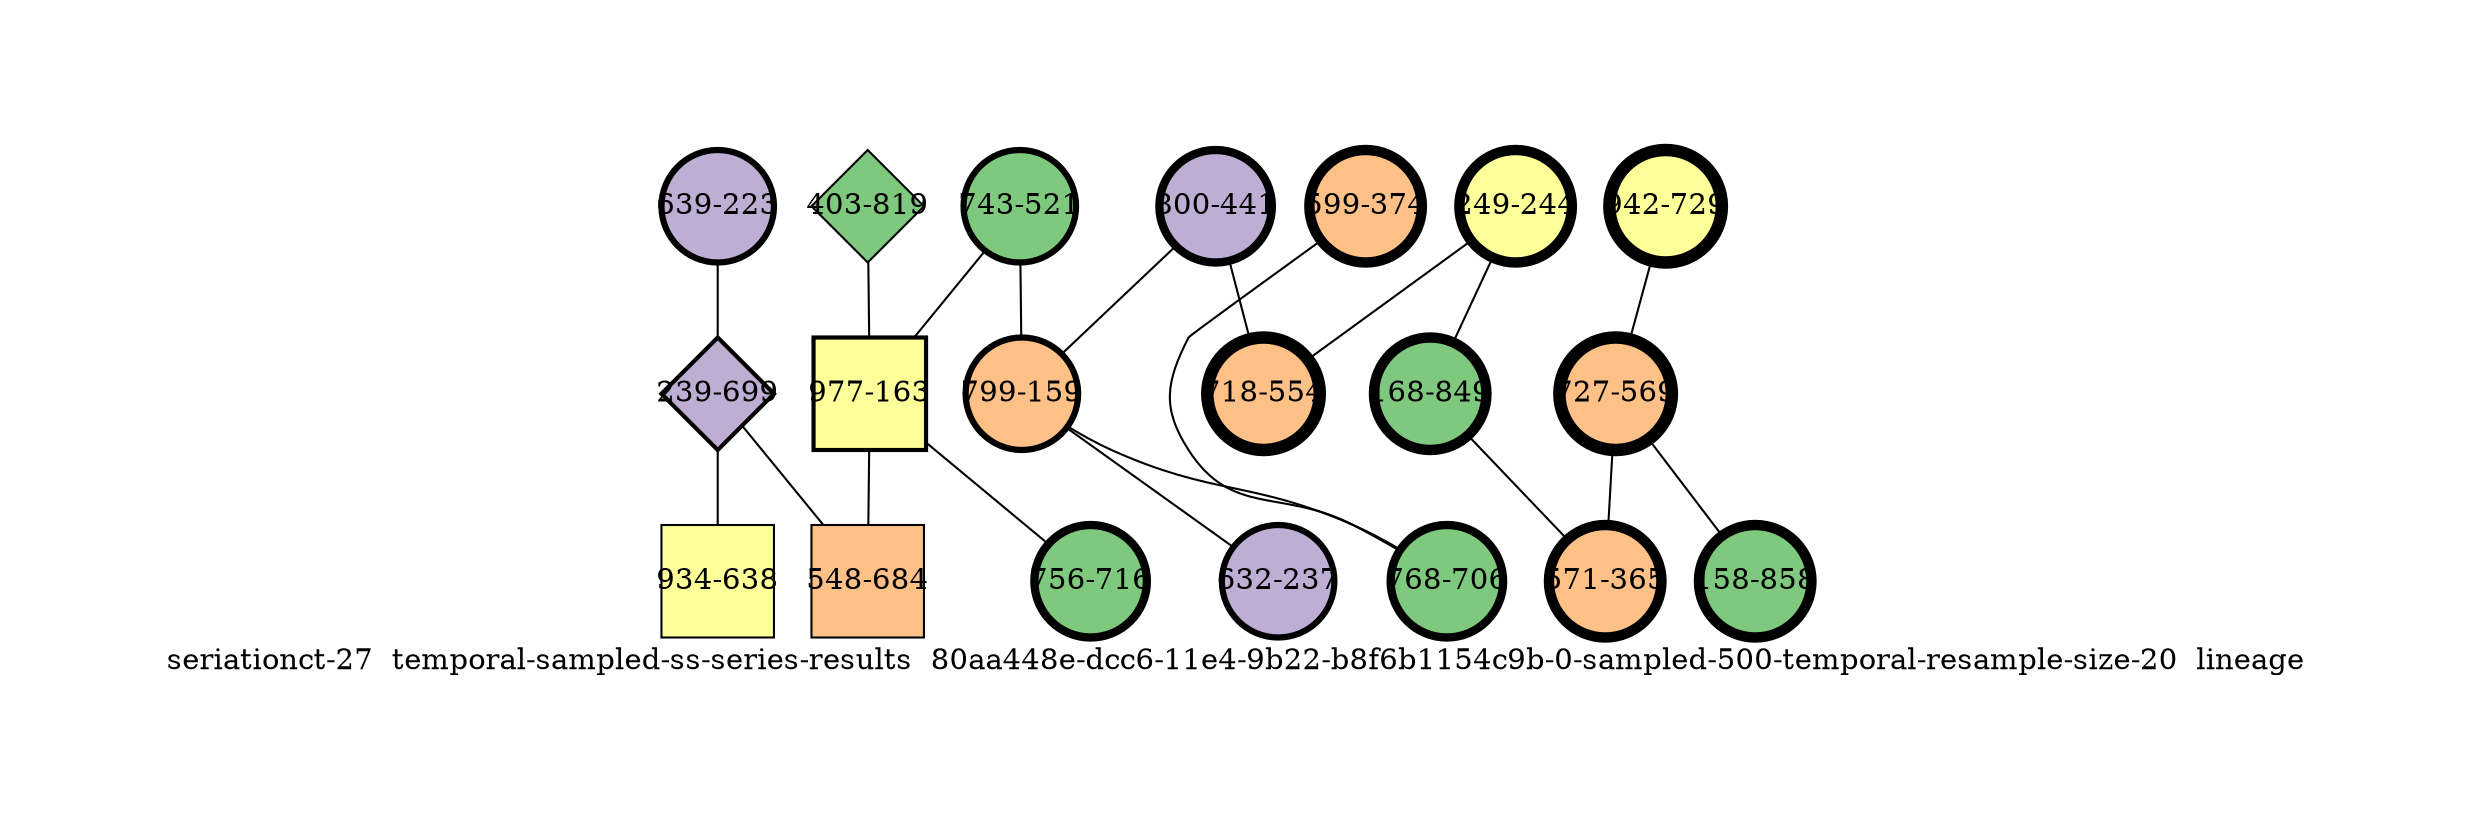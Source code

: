 strict graph "seriationct-27  temporal-sampled-ss-series-results  80aa448e-dcc6-11e4-9b22-b8f6b1154c9b-0-sampled-500-temporal-resample-size-20  lineage" {
labelloc=b;
ratio=auto;
pad="1.0";
label="seriationct-27  temporal-sampled-ss-series-results  80aa448e-dcc6-11e4-9b22-b8f6b1154c9b-0-sampled-500-temporal-resample-size-20  lineage";
node [width="0.75", style=filled, fixedsize=true, height="0.75", shape=circle, label=""];
0 [xCoordinate="223.0", appears_in_slice=3, yCoordinate="639.0", colorscheme=accent6, lineage_id=0, short_label="639-223", label="639-223", shape=circle, cluster_id=1, fillcolor=2, size="500.0", id=1, penwidth="3.0"];
1 [xCoordinate="699.0", appears_in_slice=2, yCoordinate="239.0", colorscheme=accent6, lineage_id=2, short_label="239-699", label="239-699", shape=diamond, cluster_id=1, fillcolor=2, size="500.0", id=2, penwidth="2.0"];
2 [xCoordinate="244.0", appears_in_slice=5, yCoordinate="249.0", colorscheme=accent6, lineage_id=0, short_label="249-244", label="249-244", shape=circle, cluster_id=3, fillcolor=4, size="500.0", id=17, penwidth="5.0"];
3 [xCoordinate="849.0", appears_in_slice=5, yCoordinate="168.0", colorscheme=accent6, lineage_id=0, short_label="168-849", label="168-849", shape=circle, cluster_id=0, fillcolor=1, size="500.0", id=3, penwidth="5.0"];
4 [xCoordinate="729.0", appears_in_slice=6, yCoordinate="942.0", colorscheme=accent6, lineage_id=0, short_label="942-729", label="942-729", shape=circle, cluster_id=3, fillcolor=4, size="500.0", id=4, penwidth="6.0"];
5 [xCoordinate="819.0", appears_in_slice=1, yCoordinate="403.0", colorscheme=accent6, lineage_id=2, short_label="403-819", label="403-819", shape=diamond, cluster_id=0, fillcolor=1, size="500.0", id=18, penwidth="1.0"];
6 [xCoordinate="441.0", appears_in_slice=4, yCoordinate="800.0", colorscheme=accent6, lineage_id=0, short_label="800-441", label="800-441", shape=circle, cluster_id=1, fillcolor=2, size="500.0", id=14, penwidth="4.0"];
7 [xCoordinate="638.0", appears_in_slice=1, yCoordinate="934.0", colorscheme=accent6, lineage_id=1, short_label="934-638", label="934-638", shape=square, cluster_id=3, fillcolor=4, size="500.0", id=6, penwidth="1.0"];
8 [xCoordinate="569.0", appears_in_slice=6, yCoordinate="727.0", colorscheme=accent6, lineage_id=0, short_label="727-569", label="727-569", shape=circle, cluster_id=2, fillcolor=3, size="500.0", id=7, penwidth="6.0"];
9 [xCoordinate="374.0", appears_in_slice=5, yCoordinate="599.0", colorscheme=accent6, lineage_id=0, short_label="599-374", label="599-374", shape=circle, cluster_id=2, fillcolor=3, size="500.0", id=8, penwidth="5.0"];
10 [xCoordinate="521.0", appears_in_slice=3, yCoordinate="743.0", colorscheme=accent6, lineage_id=0, short_label="743-521", label="743-521", shape=circle, cluster_id=0, fillcolor=1, size="500.0", id=9, penwidth="3.0"];
11 [xCoordinate="554.0", appears_in_slice=6, yCoordinate="718.0", colorscheme=accent6, lineage_id=0, short_label="718-554", label="718-554", shape=circle, cluster_id=2, fillcolor=3, size="500.0", id=15, penwidth="6.0"];
12 [xCoordinate="858.0", appears_in_slice=5, yCoordinate="158.0", colorscheme=accent6, lineage_id=0, short_label="158-858", label="158-858", shape=circle, cluster_id=0, fillcolor=1, size="500.0", id=12, penwidth="5.0"];
13 [xCoordinate="163.0", appears_in_slice=2, yCoordinate="977.0", colorscheme=accent6, lineage_id=1, short_label="977-163", label="977-163", shape=square, cluster_id=3, fillcolor=4, size="500.0", id=16, penwidth="2.0"];
14 [xCoordinate="159.0", appears_in_slice=3, yCoordinate="799.0", colorscheme=accent6, lineage_id=0, short_label="799-159", label="799-159", shape=circle, cluster_id=2, fillcolor=3, size="500.0", id=10, penwidth="3.0"];
15 [xCoordinate="684.0", appears_in_slice=1, yCoordinate="548.0", colorscheme=accent6, lineage_id=1, short_label="548-684", label="548-684", shape=square, cluster_id=2, fillcolor=3, size="500.0", id=11, penwidth="1.0"];
16 [xCoordinate="365.0", appears_in_slice=5, yCoordinate="571.0", colorscheme=accent6, lineage_id=0, short_label="571-365", label="571-365", shape=circle, cluster_id=2, fillcolor=3, size="500.0", id=0, penwidth="5.0"];
17 [xCoordinate="716.0", appears_in_slice=4, yCoordinate="756.0", colorscheme=accent6, lineage_id=0, short_label="756-716", label="756-716", shape=circle, cluster_id=0, fillcolor=1, size="500.0", id=5, penwidth="4.0"];
18 [xCoordinate="706.0", appears_in_slice=4, yCoordinate="768.0", colorscheme=accent6, lineage_id=0, short_label="768-706", label="768-706", shape=circle, cluster_id=0, fillcolor=1, size="500.0", id=13, penwidth="4.0"];
19 [xCoordinate="237.0", appears_in_slice=3, yCoordinate="632.0", colorscheme=accent6, lineage_id=0, short_label="632-237", label="632-237", shape=circle, cluster_id=1, fillcolor=2, size="500.0", id=19, penwidth="3.0"];
0 -- 1  [inverseweight="1.58952182042", weight="0.629120020346"];
1 -- 7  [inverseweight="2.12667781313", weight="0.470216971195"];
1 -- 15  [inverseweight="1.56576029812", weight="0.638667362561"];
2 -- 11  [inverseweight="2.58336706085", weight="0.387091720397"];
2 -- 3  [inverseweight="26.7261241912", weight="0.0374165738677"];
3 -- 16  [inverseweight="2.13862771503", weight="0.467589563613"];
4 -- 8  [inverseweight="43.5194139889", weight="0.0229782505862"];
5 -- 13  [inverseweight="1.71862916313", weight="0.581859089471"];
6 -- 11  [inverseweight="3.51746536659", weight="0.284295620789"];
6 -- 14  [inverseweight="3.72802284396", weight="0.268238699669"];
8 -- 16  [inverseweight="6.37680409366", weight="0.156818366271"];
8 -- 12  [inverseweight="5.23051470588", weight="0.191185773529"];
9 -- 18  [inverseweight="2.73973630978", weight="0.364998630134"];
10 -- 13  [inverseweight="2.25499923736", weight="0.443459130022"];
10 -- 14  [inverseweight="23.5180217096", weight="0.0425205832509"];
13 -- 17  [inverseweight="1.44454381821", weight="0.692260066738"];
13 -- 15  [inverseweight="1.46240096133", weight="0.683806990312"];
14 -- 19  [inverseweight="21.4373231428", weight="0.0466476151588"];
14 -- 18  [inverseweight="4.37688109532", weight="0.228473193176"];
}
